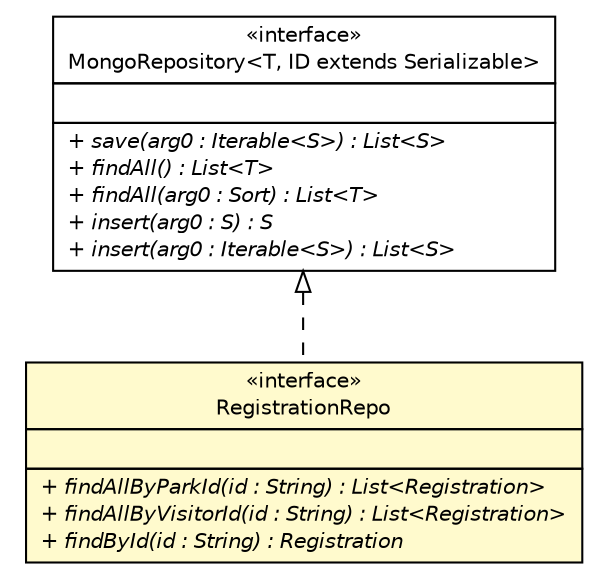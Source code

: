 #!/usr/local/bin/dot
#
# Class diagram 
# Generated by UMLGraph version R5_6 (http://www.umlgraph.org/)
#

digraph G {
	edge [fontname="Helvetica",fontsize=10,labelfontname="Helvetica",labelfontsize=10];
	node [fontname="Helvetica",fontsize=10,shape=plaintext];
	nodesep=0.25;
	ranksep=0.5;
	// edu.easternct.csc231.nationalparks.repository.RegistrationRepo
	c491 [label=<<table title="edu.easternct.csc231.nationalparks.repository.RegistrationRepo" border="0" cellborder="1" cellspacing="0" cellpadding="2" port="p" bgcolor="lemonChiffon" href="./RegistrationRepo.html">
		<tr><td><table border="0" cellspacing="0" cellpadding="1">
<tr><td align="center" balign="center"> &#171;interface&#187; </td></tr>
<tr><td align="center" balign="center"> RegistrationRepo </td></tr>
		</table></td></tr>
		<tr><td><table border="0" cellspacing="0" cellpadding="1">
<tr><td align="left" balign="left">  </td></tr>
		</table></td></tr>
		<tr><td><table border="0" cellspacing="0" cellpadding="1">
<tr><td align="left" balign="left"><font face="Helvetica-Oblique" point-size="10.0"> + findAllByParkId(id : String) : List&lt;Registration&gt; </font></td></tr>
<tr><td align="left" balign="left"><font face="Helvetica-Oblique" point-size="10.0"> + findAllByVisitorId(id : String) : List&lt;Registration&gt; </font></td></tr>
<tr><td align="left" balign="left"><font face="Helvetica-Oblique" point-size="10.0"> + findById(id : String) : Registration </font></td></tr>
		</table></td></tr>
		</table>>, URL="./RegistrationRepo.html", fontname="Helvetica", fontcolor="black", fontsize=10.0];
	//edu.easternct.csc231.nationalparks.repository.RegistrationRepo implements org.springframework.data.mongodb.repository.MongoRepository<T, ID extends java.io.Serializable>
	c513:p -> c491:p [dir=back,arrowtail=empty,style=dashed];
	// org.springframework.data.mongodb.repository.MongoRepository<T, ID extends java.io.Serializable>
	c513 [label=<<table title="org.springframework.data.mongodb.repository.MongoRepository" border="0" cellborder="1" cellspacing="0" cellpadding="2" port="p" href="http://java.sun.com/j2se/1.4.2/docs/api/org/springframework/data/mongodb/repository/MongoRepository.html">
		<tr><td><table border="0" cellspacing="0" cellpadding="1">
<tr><td align="center" balign="center"> &#171;interface&#187; </td></tr>
<tr><td align="center" balign="center"> MongoRepository&lt;T, ID extends Serializable&gt; </td></tr>
		</table></td></tr>
		<tr><td><table border="0" cellspacing="0" cellpadding="1">
<tr><td align="left" balign="left">  </td></tr>
		</table></td></tr>
		<tr><td><table border="0" cellspacing="0" cellpadding="1">
<tr><td align="left" balign="left"><font face="Helvetica-Oblique" point-size="10.0"> + save(arg0 : Iterable&lt;S&gt;) : List&lt;S&gt; </font></td></tr>
<tr><td align="left" balign="left"><font face="Helvetica-Oblique" point-size="10.0"> + findAll() : List&lt;T&gt; </font></td></tr>
<tr><td align="left" balign="left"><font face="Helvetica-Oblique" point-size="10.0"> + findAll(arg0 : Sort) : List&lt;T&gt; </font></td></tr>
<tr><td align="left" balign="left"><font face="Helvetica-Oblique" point-size="10.0"> + insert(arg0 : S) : S </font></td></tr>
<tr><td align="left" balign="left"><font face="Helvetica-Oblique" point-size="10.0"> + insert(arg0 : Iterable&lt;S&gt;) : List&lt;S&gt; </font></td></tr>
		</table></td></tr>
		</table>>, URL="http://java.sun.com/j2se/1.4.2/docs/api/org/springframework/data/mongodb/repository/MongoRepository.html", fontname="Helvetica", fontcolor="black", fontsize=10.0];
}

